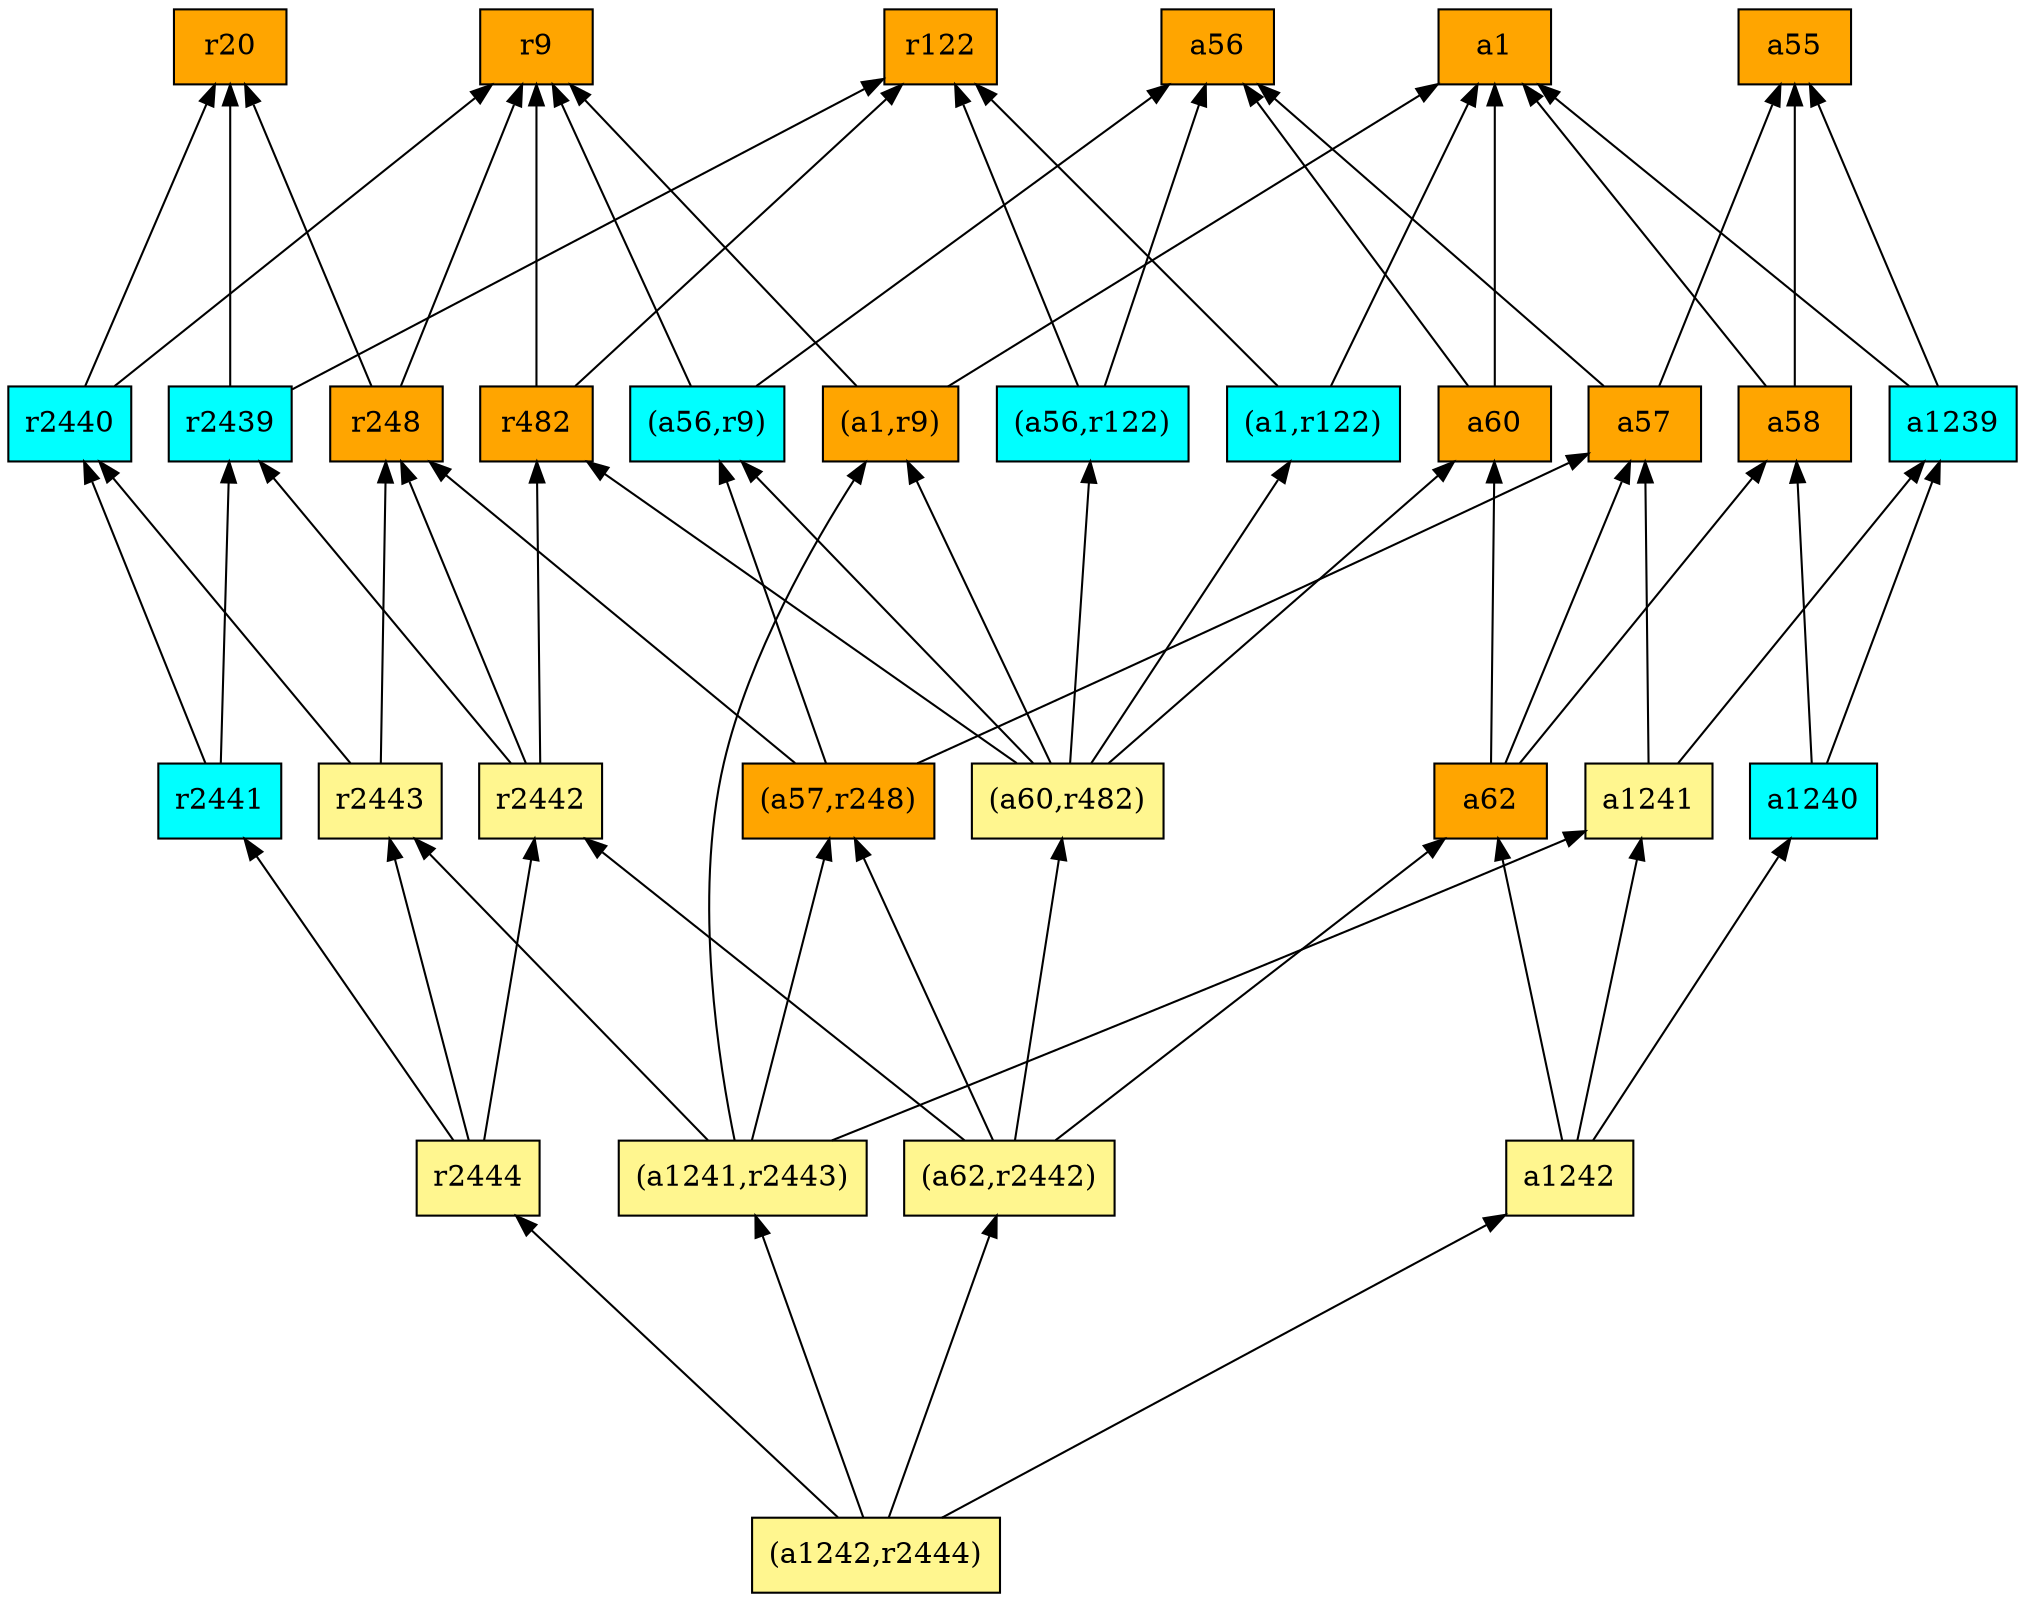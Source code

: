 digraph G {
rankdir=BT;ranksep="2.0";
"(a1,r9)" [shape=record,fillcolor=orange,style=filled,label="{(a1,r9)}"];
"(a62,r2442)" [shape=record,fillcolor=khaki1,style=filled,label="{(a62,r2442)}"];
"a58" [shape=record,fillcolor=orange,style=filled,label="{a58}"];
"(a1241,r2443)" [shape=record,fillcolor=khaki1,style=filled,label="{(a1241,r2443)}"];
"(a56,r122)" [shape=record,fillcolor=cyan,style=filled,label="{(a56,r122)}"];
"r2443" [shape=record,fillcolor=khaki1,style=filled,label="{r2443}"];
"(a60,r482)" [shape=record,fillcolor=khaki1,style=filled,label="{(a60,r482)}"];
"r2440" [shape=record,fillcolor=cyan,style=filled,label="{r2440}"];
"a57" [shape=record,fillcolor=orange,style=filled,label="{a57}"];
"a1242" [shape=record,fillcolor=khaki1,style=filled,label="{a1242}"];
"a56" [shape=record,fillcolor=orange,style=filled,label="{a56}"];
"r9" [shape=record,fillcolor=orange,style=filled,label="{r9}"];
"a62" [shape=record,fillcolor=orange,style=filled,label="{a62}"];
"r2441" [shape=record,fillcolor=cyan,style=filled,label="{r2441}"];
"a1" [shape=record,fillcolor=orange,style=filled,label="{a1}"];
"(a1242,r2444)" [shape=record,fillcolor=khaki1,style=filled,label="{(a1242,r2444)}"];
"a60" [shape=record,fillcolor=orange,style=filled,label="{a60}"];
"r122" [shape=record,fillcolor=orange,style=filled,label="{r122}"];
"r248" [shape=record,fillcolor=orange,style=filled,label="{r248}"];
"(a57,r248)" [shape=record,fillcolor=orange,style=filled,label="{(a57,r248)}"];
"a55" [shape=record,fillcolor=orange,style=filled,label="{a55}"];
"(a56,r9)" [shape=record,fillcolor=cyan,style=filled,label="{(a56,r9)}"];
"r482" [shape=record,fillcolor=orange,style=filled,label="{r482}"];
"r2439" [shape=record,fillcolor=cyan,style=filled,label="{r2439}"];
"a1240" [shape=record,fillcolor=cyan,style=filled,label="{a1240}"];
"r2444" [shape=record,fillcolor=khaki1,style=filled,label="{r2444}"];
"r20" [shape=record,fillcolor=orange,style=filled,label="{r20}"];
"(a1,r122)" [shape=record,fillcolor=cyan,style=filled,label="{(a1,r122)}"];
"a1241" [shape=record,fillcolor=khaki1,style=filled,label="{a1241}"];
"a1239" [shape=record,fillcolor=cyan,style=filled,label="{a1239}"];
"r2442" [shape=record,fillcolor=khaki1,style=filled,label="{r2442}"];
"(a1,r9)" -> "r9"
"(a1,r9)" -> "a1"
"(a62,r2442)" -> "(a60,r482)"
"(a62,r2442)" -> "(a57,r248)"
"(a62,r2442)" -> "a62"
"(a62,r2442)" -> "r2442"
"a58" -> "a1"
"a58" -> "a55"
"(a1241,r2443)" -> "(a1,r9)"
"(a1241,r2443)" -> "r2443"
"(a1241,r2443)" -> "(a57,r248)"
"(a1241,r2443)" -> "a1241"
"(a56,r122)" -> "r122"
"(a56,r122)" -> "a56"
"r2443" -> "r248"
"r2443" -> "r2440"
"(a60,r482)" -> "(a1,r9)"
"(a60,r482)" -> "(a56,r122)"
"(a60,r482)" -> "a60"
"(a60,r482)" -> "r482"
"(a60,r482)" -> "(a56,r9)"
"(a60,r482)" -> "(a1,r122)"
"r2440" -> "r9"
"r2440" -> "r20"
"a57" -> "a56"
"a57" -> "a55"
"a1242" -> "a62"
"a1242" -> "a1240"
"a1242" -> "a1241"
"a62" -> "a58"
"a62" -> "a60"
"a62" -> "a57"
"r2441" -> "r2440"
"r2441" -> "r2439"
"(a1242,r2444)" -> "(a62,r2442)"
"(a1242,r2444)" -> "(a1241,r2443)"
"(a1242,r2444)" -> "a1242"
"(a1242,r2444)" -> "r2444"
"a60" -> "a1"
"a60" -> "a56"
"r248" -> "r9"
"r248" -> "r20"
"(a57,r248)" -> "a57"
"(a57,r248)" -> "(a56,r9)"
"(a57,r248)" -> "r248"
"(a56,r9)" -> "r9"
"(a56,r9)" -> "a56"
"r482" -> "r9"
"r482" -> "r122"
"r2439" -> "r122"
"r2439" -> "r20"
"a1240" -> "a58"
"a1240" -> "a1239"
"r2444" -> "r2441"
"r2444" -> "r2443"
"r2444" -> "r2442"
"(a1,r122)" -> "a1"
"(a1,r122)" -> "r122"
"a1241" -> "a57"
"a1241" -> "a1239"
"a1239" -> "a1"
"a1239" -> "a55"
"r2442" -> "r248"
"r2442" -> "r482"
"r2442" -> "r2439"
}